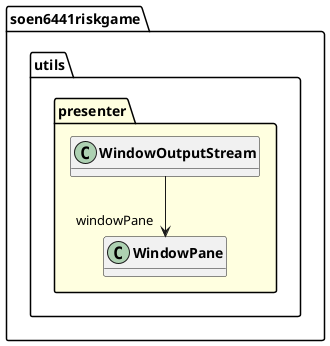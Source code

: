 @startuml

skinparam svgLinkTarget _parent
skinparam linetype ortho
package soen6441riskgame.utils.presenter [[../../../soen6441riskgame/utils/presenter/package-summary.html{soen6441riskgame.utils.presenter}]] #lightyellow {
}

class "<b><size:14>WindowOutputStream</b>" as soen6441riskgame.utils.presenter.WindowOutputStream  [[../../../soen6441riskgame/utils/presenter/WindowOutputStream.html{soen6441riskgame.utils.presenter.WindowOutputStream}]] {
}

hide soen6441riskgame.utils.presenter.WindowOutputStream fields
hide soen6441riskgame.utils.presenter.WindowOutputStream methods

class "<b><size:14>WindowPane</b>" as soen6441riskgame.utils.presenter.WindowPane  [[../../../soen6441riskgame/utils/presenter/WindowPane.html{soen6441riskgame.utils.presenter.WindowPane}]] {
}

hide soen6441riskgame.utils.presenter.WindowPane fields
hide soen6441riskgame.utils.presenter.WindowPane methods

soen6441riskgame.utils.presenter.WindowOutputStream -->  "windowPane" soen6441riskgame.utils.presenter.WindowPane

@enduml
